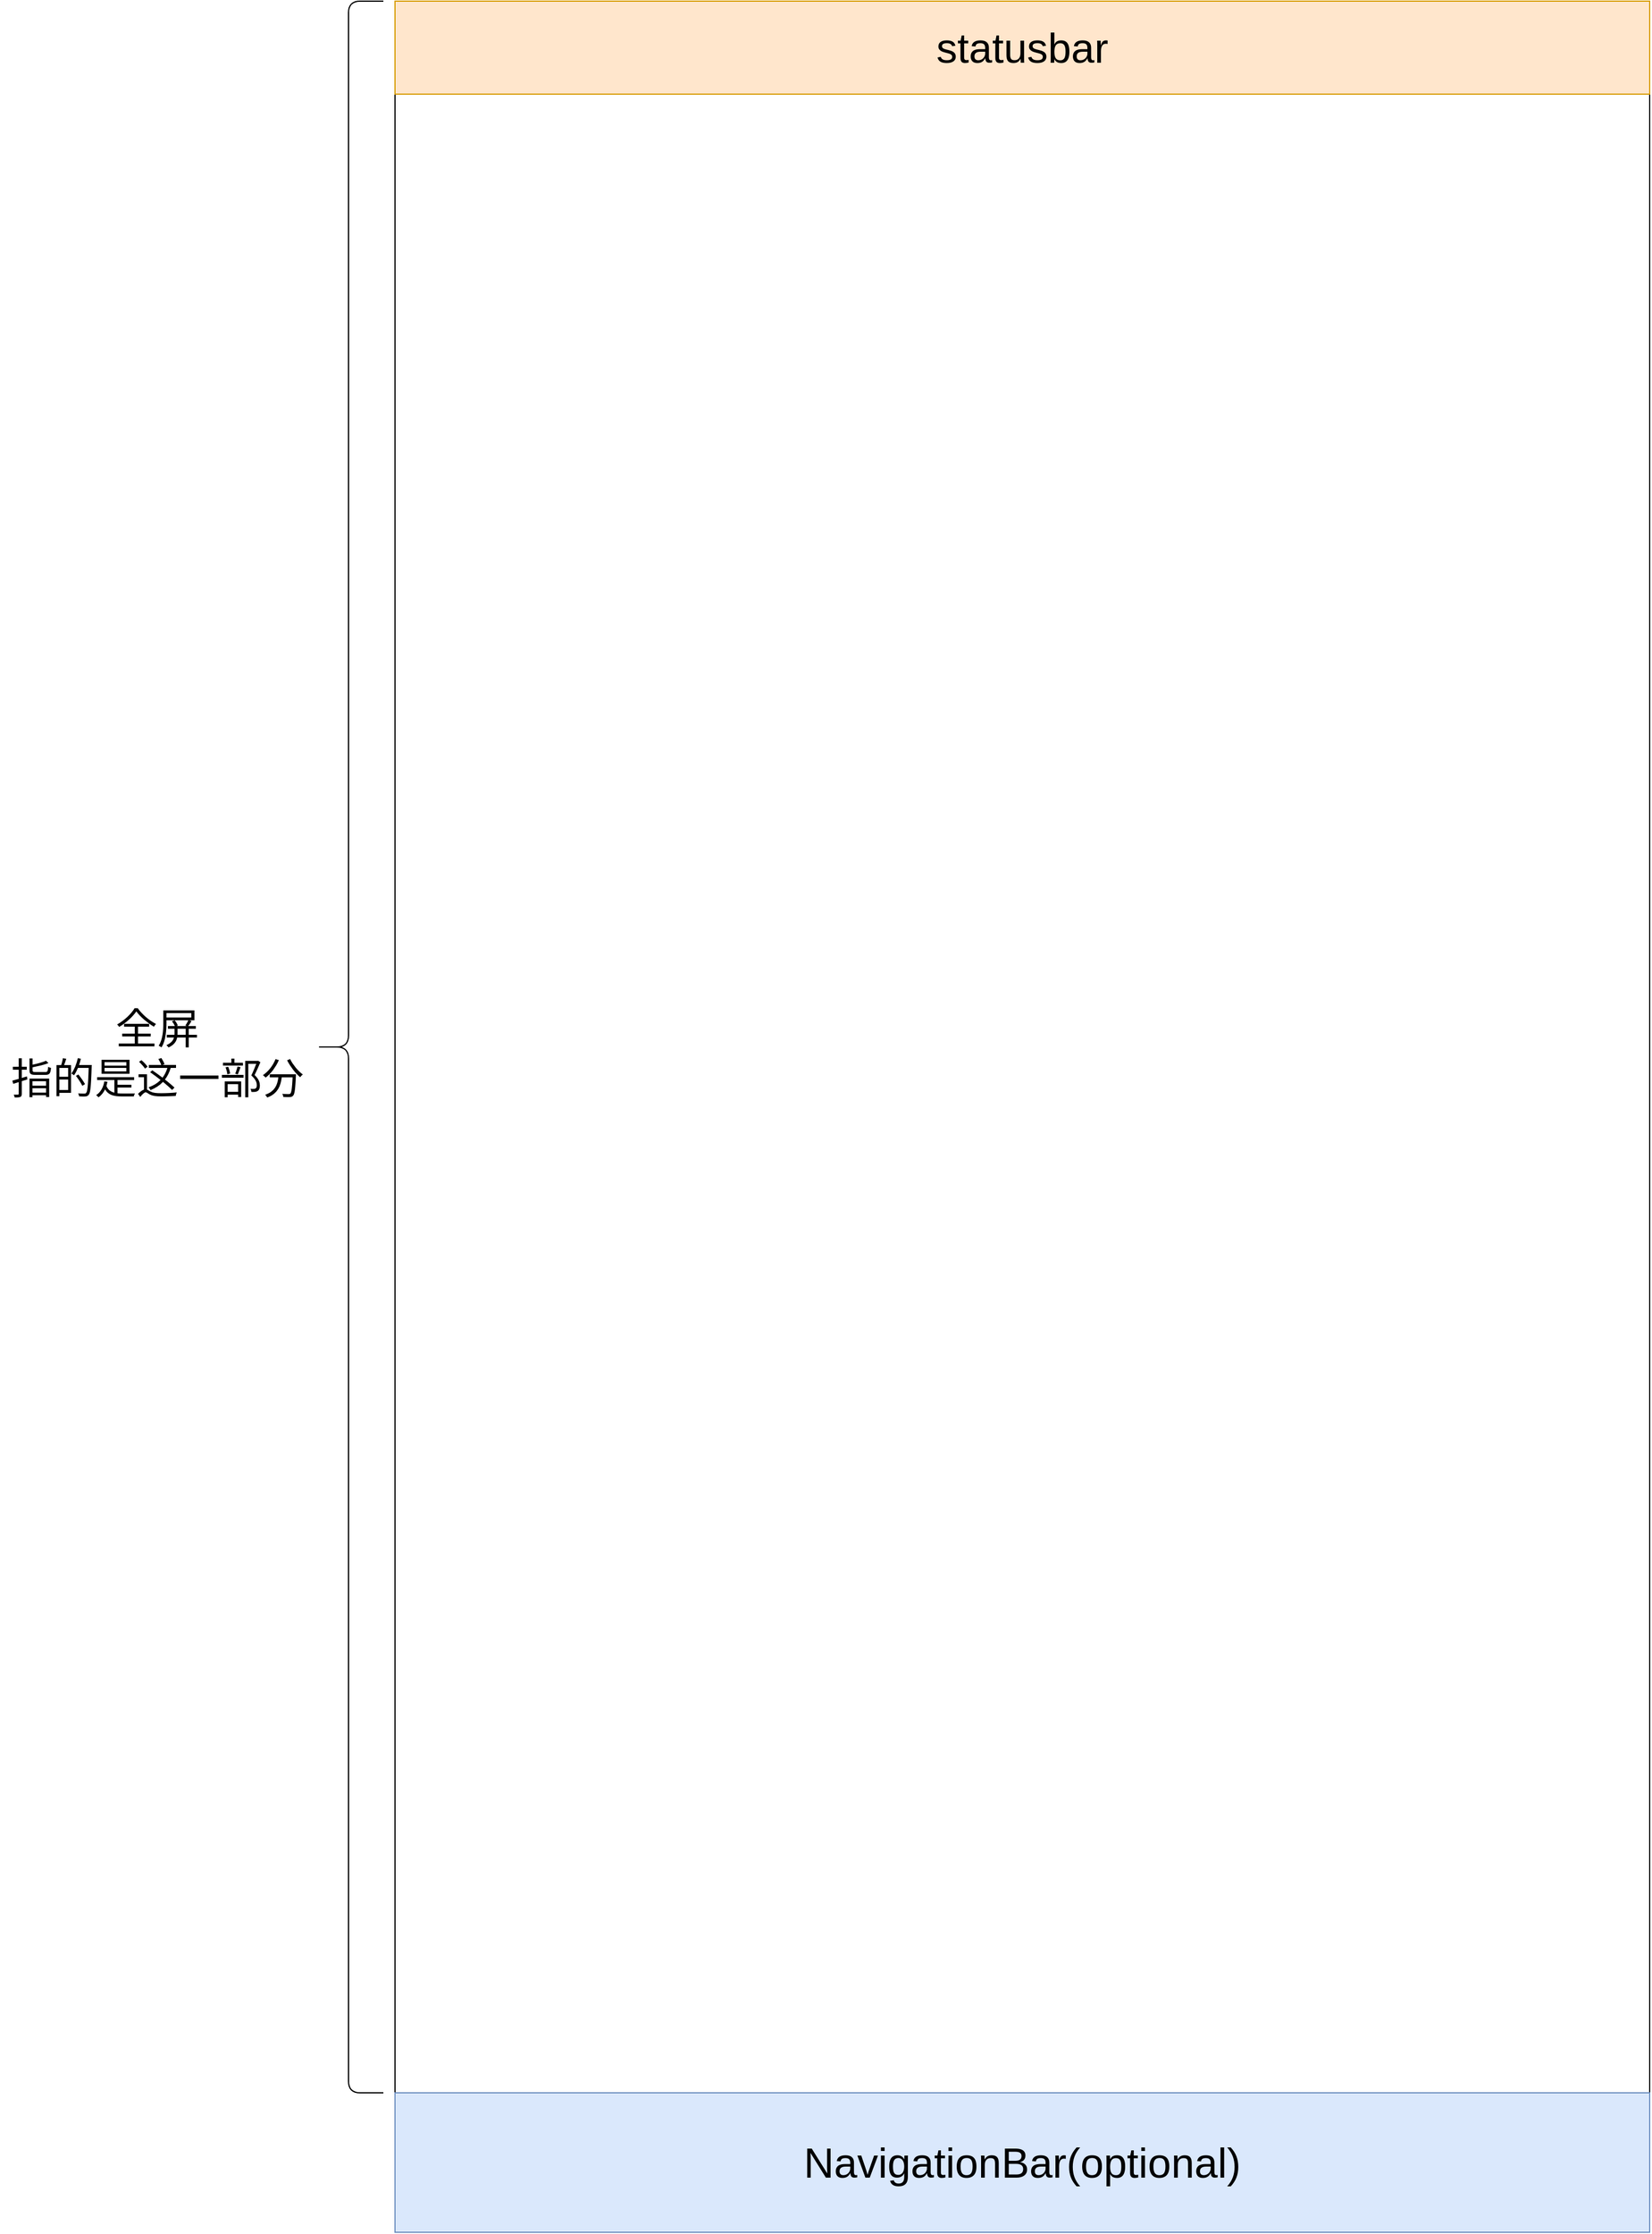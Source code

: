 <mxfile version="10.6.5" type="github"><diagram id="SdOKHklsbYkmA6ZreL5T" name="Page-1"><mxGraphModel dx="4867" dy="2428" grid="1" gridSize="10" guides="1" tooltips="1" connect="1" arrows="1" fold="1" page="1" pageScale="1" pageWidth="827" pageHeight="1169" math="0" shadow="0"><root><mxCell id="0"/><mxCell id="1" parent="0"/><mxCell id="Uz0-gJf-DlM1KSy-gqSx-1" value="" style="rounded=0;whiteSpace=wrap;html=1;" vertex="1" parent="1"><mxGeometry x="20" y="20" width="1080" height="1920" as="geometry"/></mxCell><mxCell id="Uz0-gJf-DlM1KSy-gqSx-3" value="statusbar" style="rounded=0;whiteSpace=wrap;html=1;fillColor=#ffe6cc;strokeColor=#d79b00;fontSize=36;" vertex="1" parent="1"><mxGeometry x="20" y="20" width="1080" height="80" as="geometry"/></mxCell><mxCell id="Uz0-gJf-DlM1KSy-gqSx-4" value="NavigationBar(optional)" style="rounded=0;whiteSpace=wrap;html=1;fontSize=36;fillColor=#dae8fc;strokeColor=#6c8ebf;" vertex="1" parent="1"><mxGeometry x="20" y="1820" width="1080" height="120" as="geometry"/></mxCell><mxCell id="Uz0-gJf-DlM1KSy-gqSx-11" value="" style="shape=curlyBracket;whiteSpace=wrap;html=1;rounded=1;fontSize=36;" vertex="1" parent="1"><mxGeometry x="-50" y="20" width="60" height="1800" as="geometry"/></mxCell><mxCell id="Uz0-gJf-DlM1KSy-gqSx-14" value="全屏&lt;br&gt;指的是这一部分" style="text;html=1;resizable=0;points=[];autosize=1;align=center;verticalAlign=top;spacingTop=-4;fontSize=36;" vertex="1" parent="1"><mxGeometry x="-319.8" y="880" width="270" height="90" as="geometry"/></mxCell></root></mxGraphModel></diagram></mxfile>